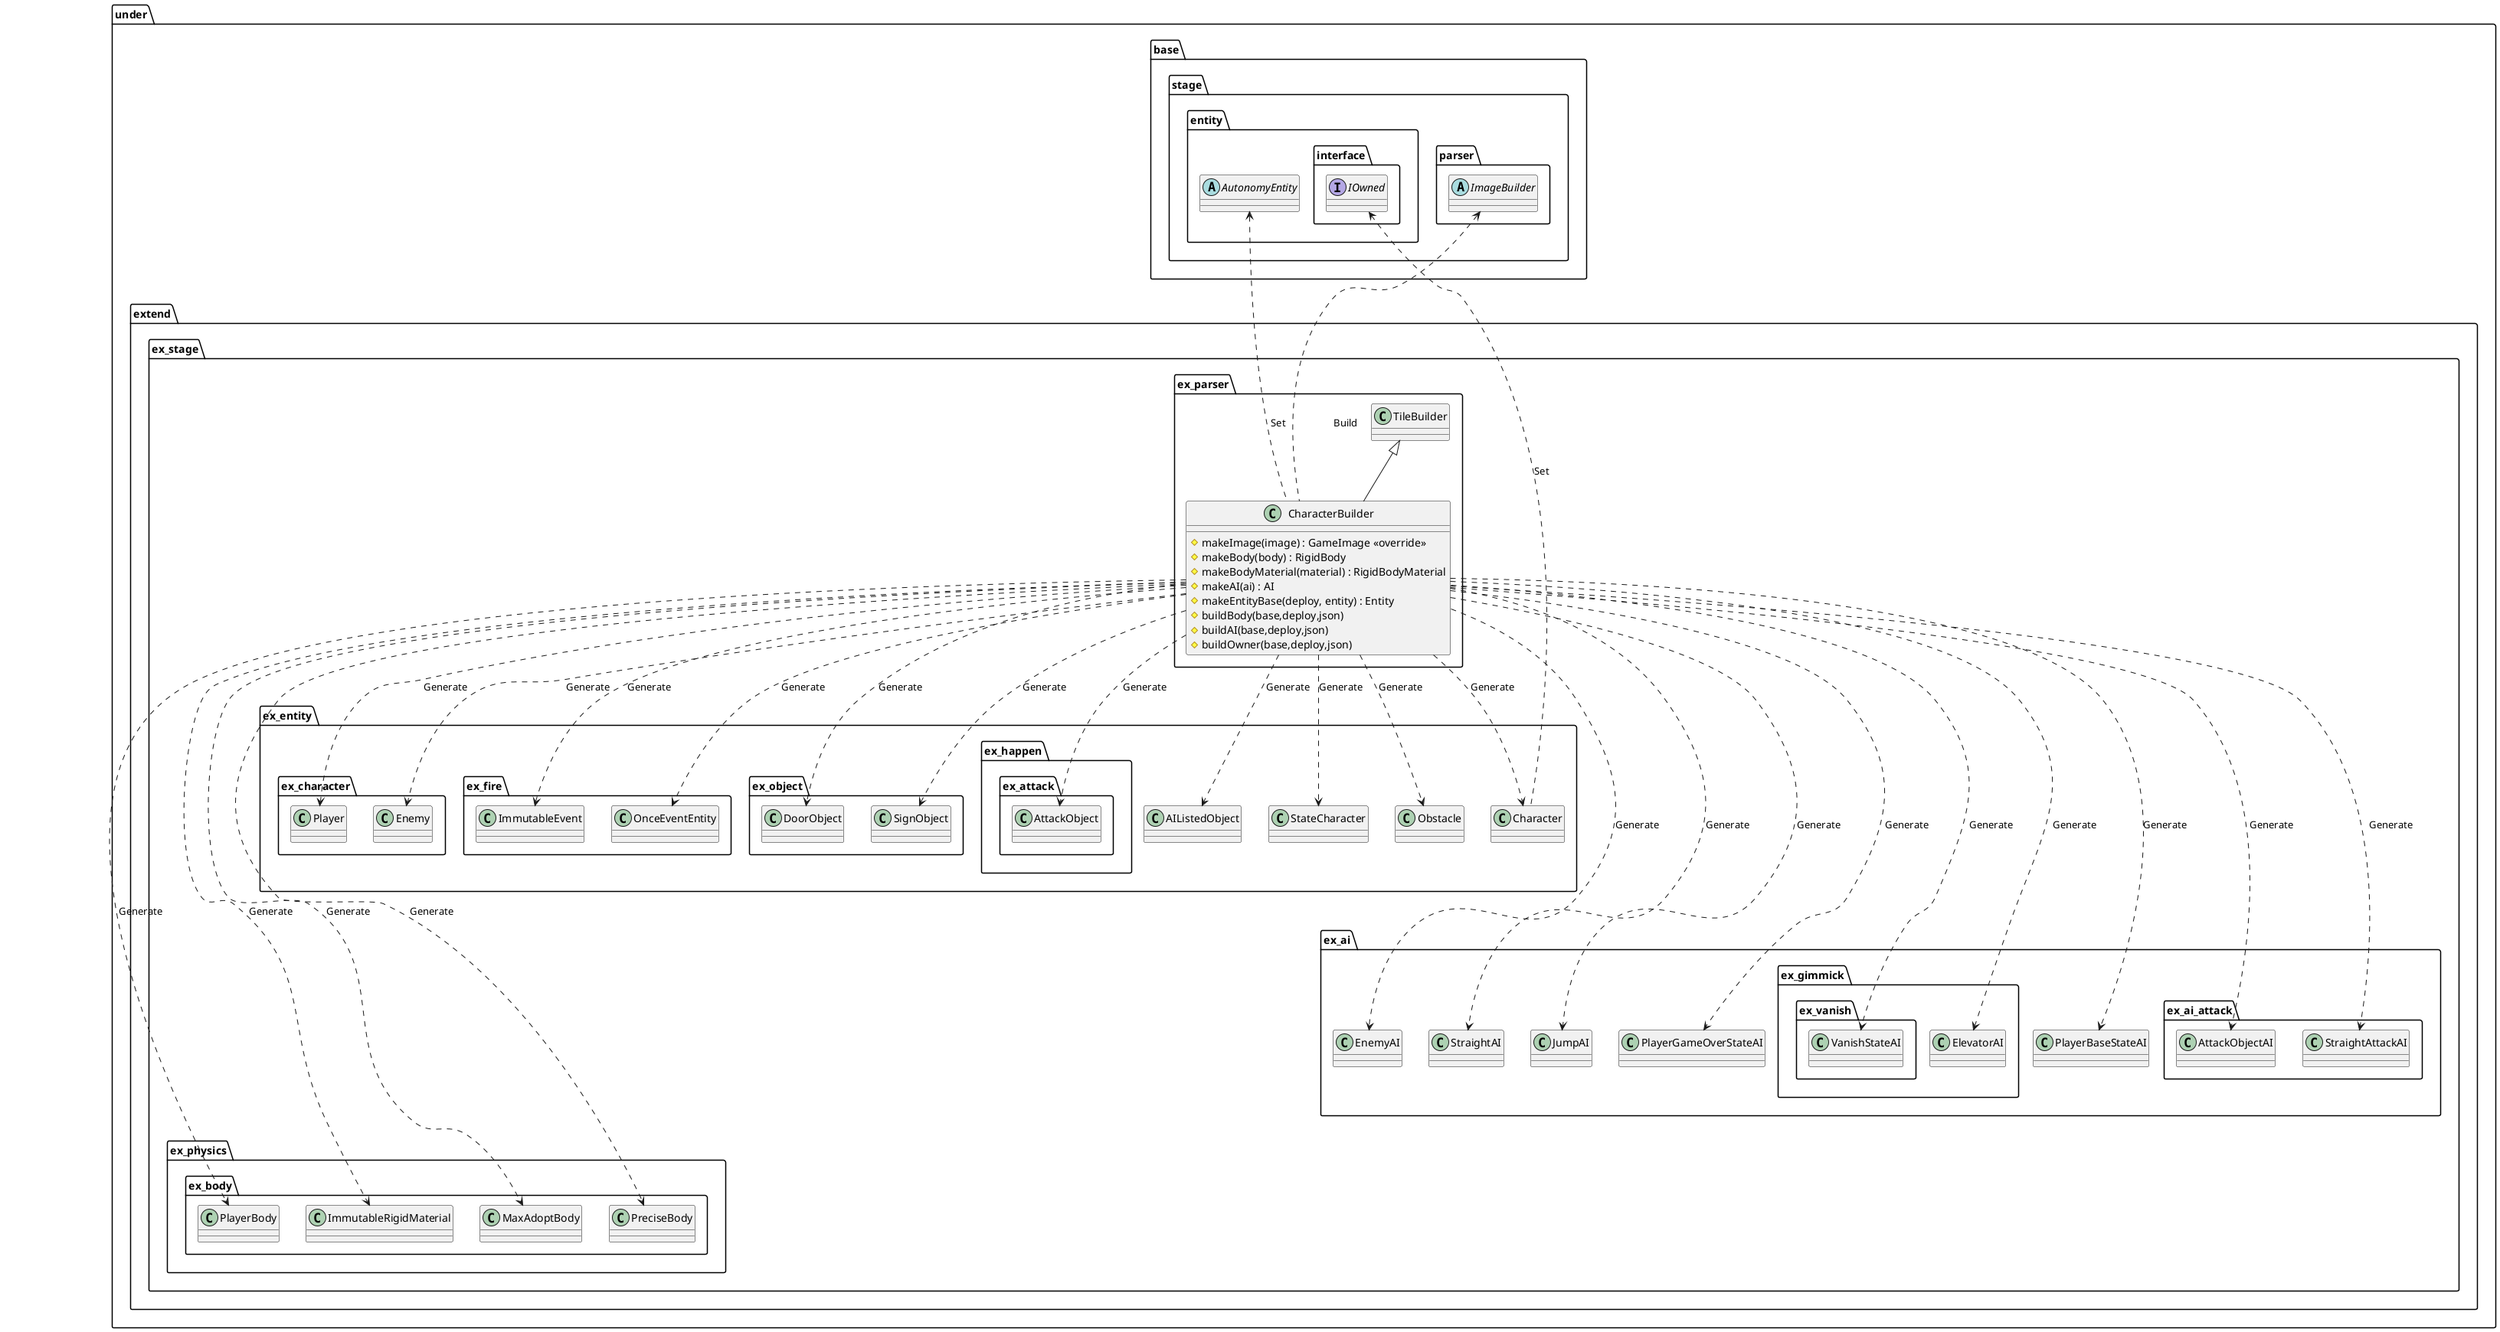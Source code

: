 @startuml ParserCharacterBuilder

package under {
    package extend {
        package ex_stage {
            package ex_parser {
                class CharacterBuilder {
                    #makeImage(image) : GameImage <<override>>
                    #makeBody(body) : RigidBody
                    #makeBodyMaterial(material) : RigidBodyMaterial
                    #makeAI(ai) : AI
                    #makeEntityBase(deploy, entity) : Entity
                    #buildBody(base,deploy,json)
                    #buildAI(base,deploy,json)
                    #buildOwner(base,deploy,json)
                }
            }
        }
    }
}

package under {
    package base {
        package stage {
            package parser {
                abstract ImageBuilder
            }
            package entity {
                abstract AutonomyEntity
                package interface {
                    interface IOwned
                }
            }
        }
    }
    package extend {
        package ex_stage {
            package ex_parser {
                class TileBuilder
            }
            package ex_physics {
                package ex_body {
                    class ImmutableRigidMaterial
                    class MaxAdoptBody
                    class PreciseBody
                    class PlayerBody
                }
            }
            package ex_entity {
                package ex_character {
                    class Player
                    class Enemy
                }
                package ex_fire {
                    class ImmutableEvent
                    class OnceEventEntity
                }
                package ex_object {
                    class DoorObject
                    class SignObject
                }
                package ex_happen {
                    package ex_attack {
                        class AttackObject
                    }
                }
                class AIListedObject
                class Character
                class StateCharacter
                class Obstacle
            }
            package ex_ai {
                class EnemyAI
                class StraightAI
                package ex_ai_attack {
                    class AttackObjectAI
                    class StraightAttackAI
                }
                package ex_gimmick {
                    class ElevatorAI
                    package ex_vanish {
                        class VanishStateAI
                    }
                }
                class JumpAI
                class PlayerGameOverStateAI
                class PlayerBaseStateAI
            }
        }

    }
}

CharacterBuilder ....> MaxAdoptBody : Generate
CharacterBuilder ....> PreciseBody : Generate
CharacterBuilder ....> PlayerBody : Generate

CharacterBuilder ....> ImmutableRigidMaterial : Generate

CharacterBuilder ...> EnemyAI : Generate
CharacterBuilder ...> StraightAI : Generate
CharacterBuilder ...> JumpAI : Generate
CharacterBuilder ...> ElevatorAI : Generate
CharacterBuilder ...> VanishStateAI : Generate
CharacterBuilder ...> PlayerGameOverStateAI : Generate
CharacterBuilder ...> PlayerBaseStateAI : Generate
CharacterBuilder ...> AttackObjectAI : Generate
CharacterBuilder ...> StraightAttackAI : Generate

CharacterBuilder ..> AIListedObject : Generate
CharacterBuilder ..> Character : Generate
CharacterBuilder ..> StateCharacter : Generate
CharacterBuilder ..> Player : Generate
CharacterBuilder ..> Enemy : Generate
CharacterBuilder ..> Obstacle : Generate
CharacterBuilder ..> DoorObject : Generate
CharacterBuilder ..> SignObject : Generate
CharacterBuilder ..> ImmutableEvent : Generate
CharacterBuilder ..> OnceEventEntity : Generate
CharacterBuilder ..> AttackObject : Generate

AutonomyEntity <... CharacterBuilder : Set
ImageBuilder <... CharacterBuilder : Build
IOwned <.. Character : Set

TileBuilder <|-- CharacterBuilder

@enduml
